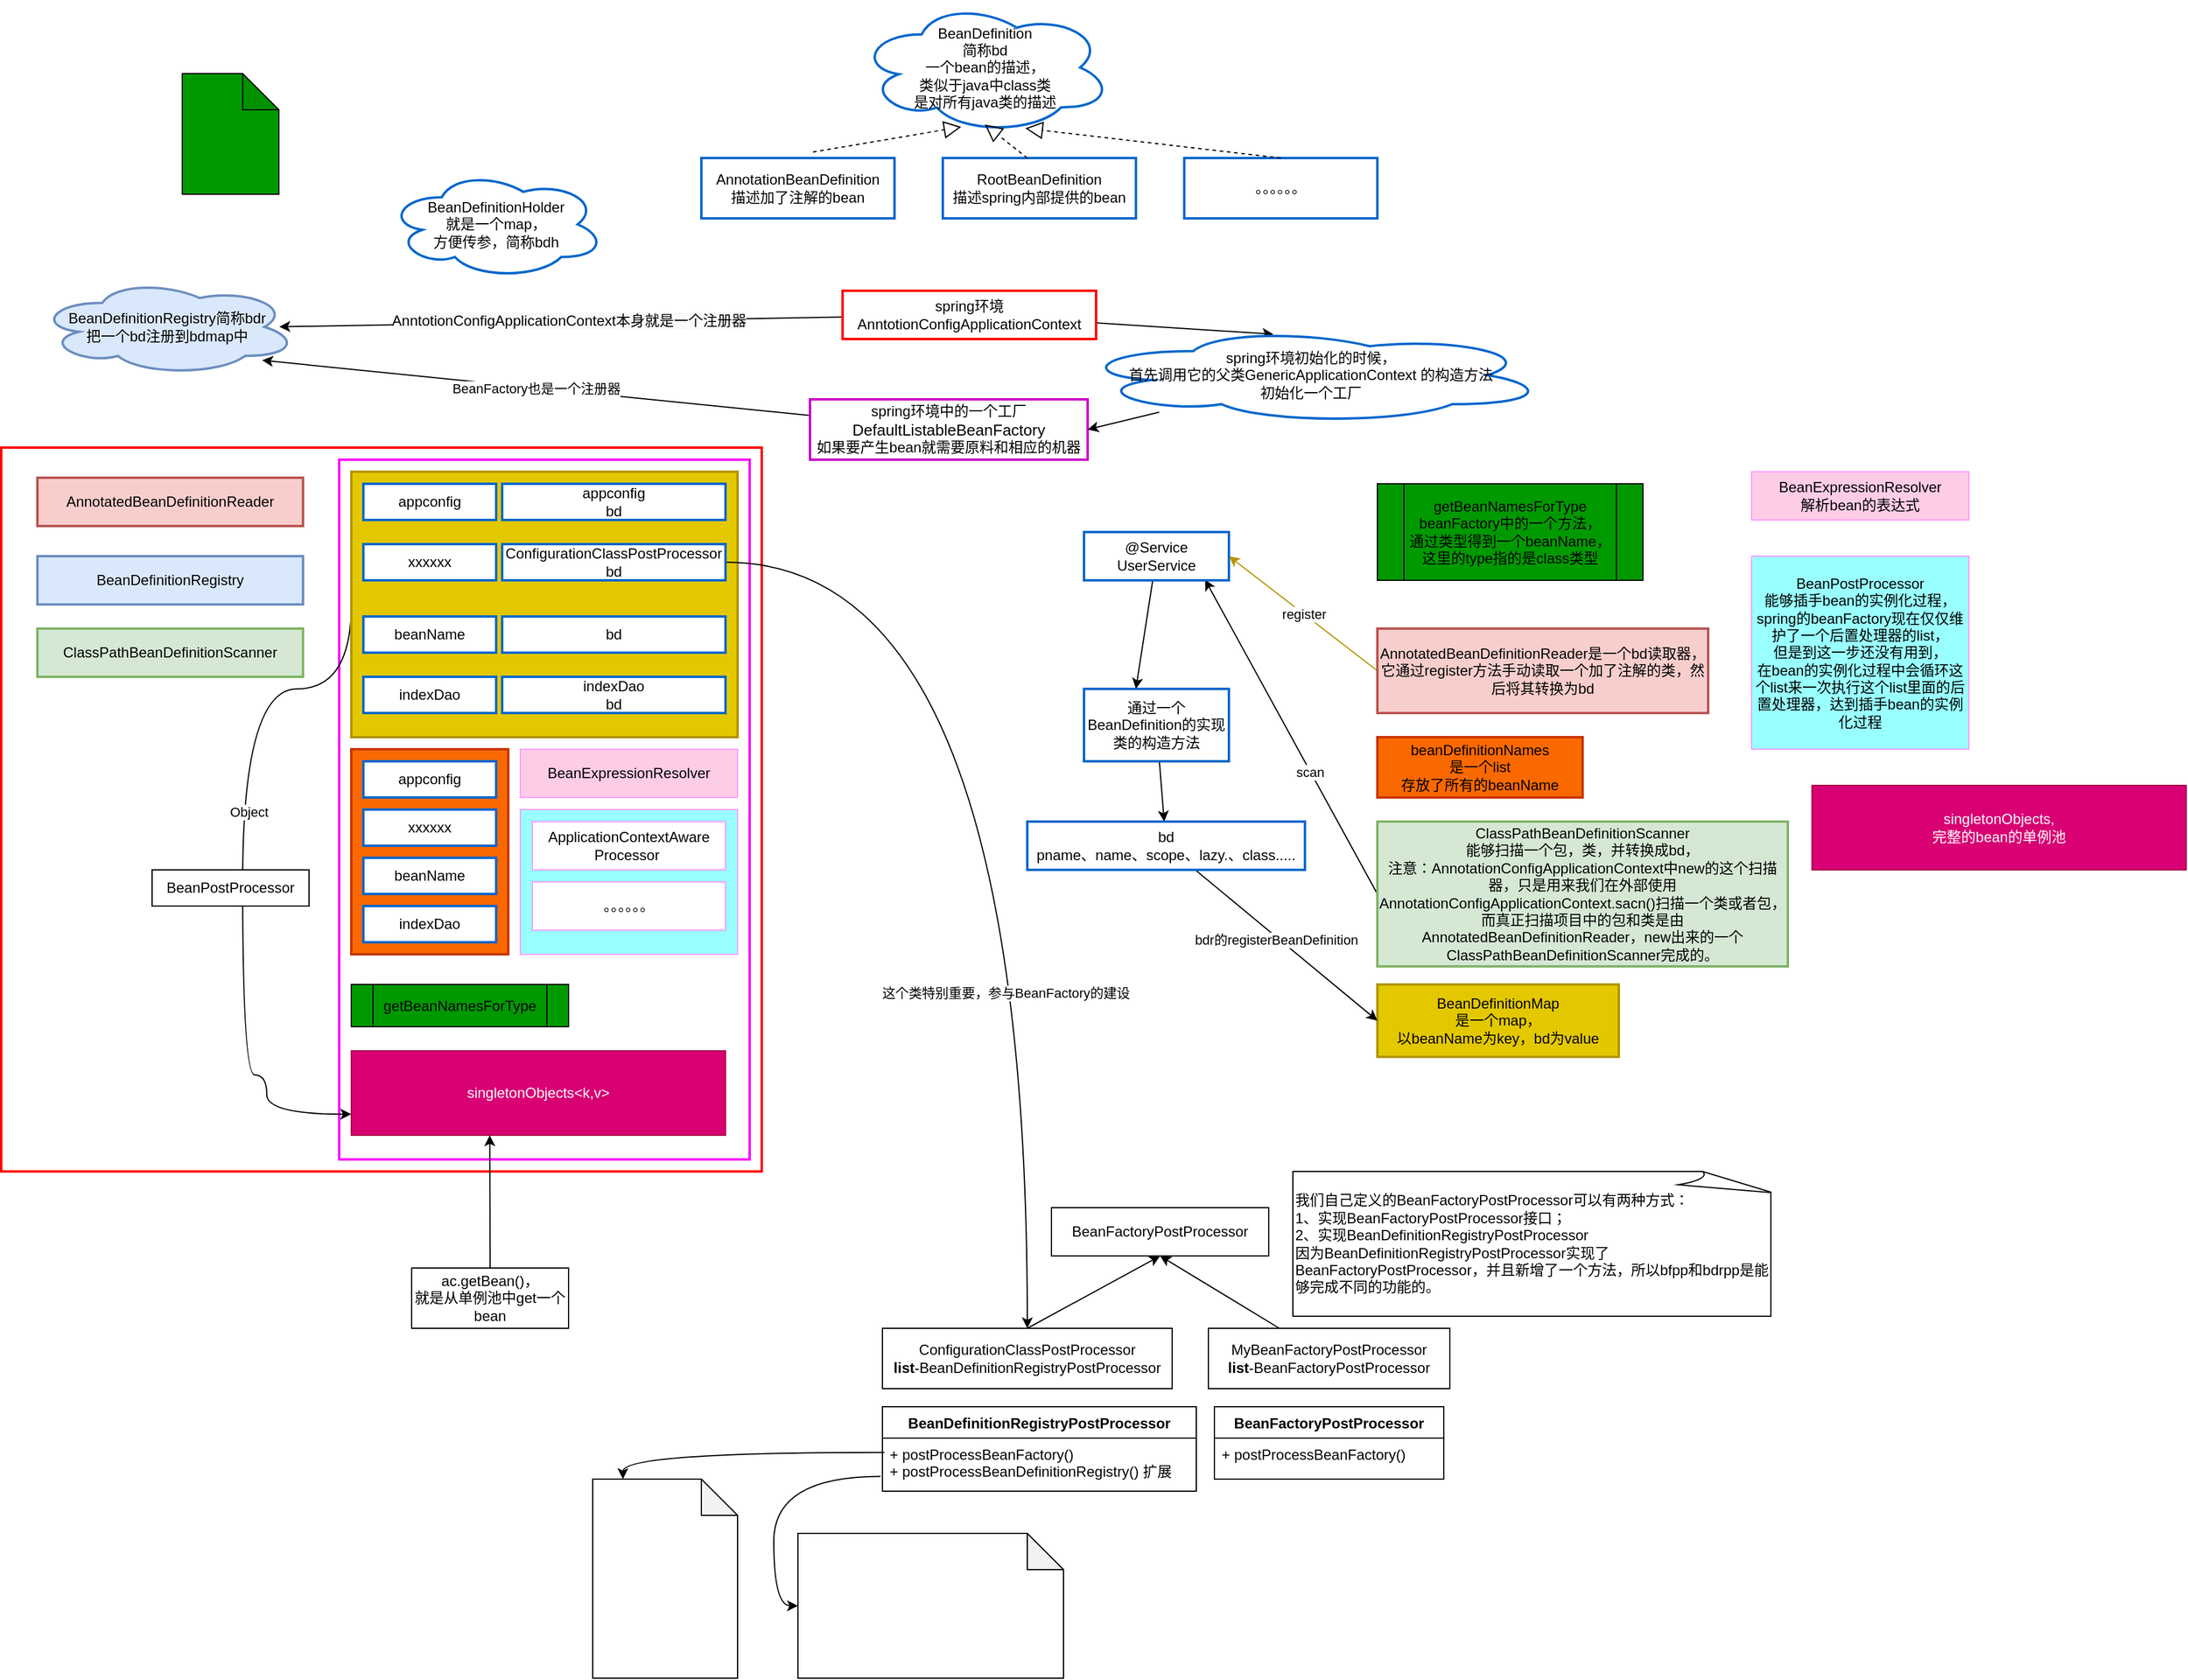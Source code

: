<mxfile version="14.0.1" type="github">
  <diagram id="CidMBvIP4f-NS0v2727S" name="Page-1">
    <mxGraphModel dx="1934" dy="1848" grid="1" gridSize="10" guides="1" tooltips="1" connect="1" arrows="1" fold="1" page="1" pageScale="1" pageWidth="827" pageHeight="1169" math="0" shadow="0">
      <root>
        <mxCell id="0" />
        <mxCell id="1" parent="0" />
        <mxCell id="_ueLWcWFyqZesx51SNEB-1" value="" style="rounded=0;whiteSpace=wrap;html=1;strokeWidth=2;strokeColor=#FF0000;fontStyle=1" parent="1" vertex="1">
          <mxGeometry x="10" y="110" width="630" height="600" as="geometry" />
        </mxCell>
        <mxCell id="_ueLWcWFyqZesx51SNEB-64" style="edgeStyle=none;rounded=0;orthogonalLoop=1;jettySize=auto;html=1;entryX=0.42;entryY=0.075;entryDx=0;entryDy=0;entryPerimeter=0;strokeColor=#000000;" parent="1" source="_ueLWcWFyqZesx51SNEB-9" target="_ueLWcWFyqZesx51SNEB-16" edge="1">
          <mxGeometry relative="1" as="geometry" />
        </mxCell>
        <mxCell id="QpV1V6VSBO6eqogt99Tp-8" style="edgeStyle=none;rounded=0;orthogonalLoop=1;jettySize=auto;html=1;entryX=0.932;entryY=0.498;entryDx=0;entryDy=0;entryPerimeter=0;strokeWidth=1;" parent="1" source="_ueLWcWFyqZesx51SNEB-9" target="_ueLWcWFyqZesx51SNEB-21" edge="1">
          <mxGeometry relative="1" as="geometry" />
        </mxCell>
        <mxCell id="QpV1V6VSBO6eqogt99Tp-9" value="&lt;span style=&quot;font-size: 12px ; background-color: rgb(248 , 249 , 250)&quot;&gt;AnntotionConfigApplicationContext本身就是一个注册器&lt;/span&gt;" style="edgeLabel;html=1;align=center;verticalAlign=middle;resizable=0;points=[];" parent="QpV1V6VSBO6eqogt99Tp-8" vertex="1" connectable="0">
          <mxGeometry x="0.226" y="-2" relative="1" as="geometry">
            <mxPoint x="58.9" as="offset" />
          </mxGeometry>
        </mxCell>
        <mxCell id="_ueLWcWFyqZesx51SNEB-9" value="spring环境&lt;br&gt;AnntotionConfigApplicationContext" style="rounded=0;whiteSpace=wrap;html=1;strokeColor=#FF0000;strokeWidth=2;" parent="1" vertex="1">
          <mxGeometry x="707" y="-20" width="210" height="40" as="geometry" />
        </mxCell>
        <mxCell id="_ueLWcWFyqZesx51SNEB-10" value="" style="rounded=0;whiteSpace=wrap;html=1;strokeWidth=2;fillColor=none;strokeColor=#FF00FF;" parent="1" vertex="1">
          <mxGeometry x="290" y="120" width="340" height="580" as="geometry" />
        </mxCell>
        <mxCell id="QpV1V6VSBO6eqogt99Tp-7" value="BeanFactory也是一个注册器" style="rounded=0;orthogonalLoop=1;jettySize=auto;html=1;entryX=0.866;entryY=0.845;entryDx=0;entryDy=0;entryPerimeter=0;strokeWidth=1;" parent="1" source="_ueLWcWFyqZesx51SNEB-11" target="_ueLWcWFyqZesx51SNEB-21" edge="1">
          <mxGeometry relative="1" as="geometry" />
        </mxCell>
        <mxCell id="_ueLWcWFyqZesx51SNEB-11" value="spring环境中的一个工厂&lt;span style=&quot;font-size: 13px&quot;&gt;DefaultListableBeanFactory&lt;br&gt;&lt;/span&gt;如果要产生bean就需要原料和相应的机器" style="rounded=0;whiteSpace=wrap;html=1;strokeWidth=2;strokeColor=#CC00CC;" parent="1" vertex="1">
          <mxGeometry x="680" y="70" width="230" height="50" as="geometry" />
        </mxCell>
        <mxCell id="QtkPJycpUKXicVEQzF9f-3" style="orthogonalLoop=1;jettySize=auto;html=1;exitX=0;exitY=0.5;exitDx=0;exitDy=0;entryX=0;entryY=0.75;entryDx=0;entryDy=0;edgeStyle=orthogonalEdgeStyle;curved=1;strokeWidth=1;" parent="1" source="_ueLWcWFyqZesx51SNEB-13" target="QtkPJycpUKXicVEQzF9f-1" edge="1">
          <mxGeometry relative="1" as="geometry">
            <Array as="points">
              <mxPoint x="300" y="310" />
              <mxPoint x="210" y="310" />
              <mxPoint x="210" y="630" />
              <mxPoint x="230" y="630" />
              <mxPoint x="230" y="663" />
            </Array>
          </mxGeometry>
        </mxCell>
        <mxCell id="QtkPJycpUKXicVEQzF9f-4" value="Object" style="edgeLabel;html=1;align=center;verticalAlign=middle;resizable=0;points=[];" parent="QtkPJycpUKXicVEQzF9f-3" vertex="1" connectable="0">
          <mxGeometry x="-0.13" y="5" relative="1" as="geometry">
            <mxPoint as="offset" />
          </mxGeometry>
        </mxCell>
        <mxCell id="_ueLWcWFyqZesx51SNEB-13" value="" style="rounded=0;whiteSpace=wrap;html=1;strokeColor=#B09500;strokeWidth=2;fillColor=#e3c800;fontColor=#ffffff;" parent="1" vertex="1">
          <mxGeometry x="300" y="130" width="320" height="220" as="geometry" />
        </mxCell>
        <mxCell id="_ueLWcWFyqZesx51SNEB-14" value="appconfig" style="rounded=0;whiteSpace=wrap;html=1;strokeColor=#0066CC;strokeWidth=2;" parent="1" vertex="1">
          <mxGeometry x="310" y="140" width="110" height="30" as="geometry" />
        </mxCell>
        <mxCell id="_ueLWcWFyqZesx51SNEB-65" style="edgeStyle=none;rounded=0;orthogonalLoop=1;jettySize=auto;html=1;entryX=1;entryY=0.5;entryDx=0;entryDy=0;strokeColor=#000000;" parent="1" source="_ueLWcWFyqZesx51SNEB-16" target="_ueLWcWFyqZesx51SNEB-11" edge="1">
          <mxGeometry relative="1" as="geometry" />
        </mxCell>
        <mxCell id="_ueLWcWFyqZesx51SNEB-16" value="spring环境初始化的时候，&lt;br&gt;首先调用它的父类GenericApplicationContext 的构造方法&lt;br&gt;初始化一个工厂" style="ellipse;shape=cloud;whiteSpace=wrap;html=1;strokeColor=#0066CC;strokeWidth=2;" parent="1" vertex="1">
          <mxGeometry x="900" y="10" width="390" height="80" as="geometry" />
        </mxCell>
        <mxCell id="_ueLWcWFyqZesx51SNEB-17" value="AnnotatedBeanDefinitionReader" style="rounded=0;whiteSpace=wrap;html=1;strokeColor=#b85450;strokeWidth=2;fillColor=#f8cecc;" parent="1" vertex="1">
          <mxGeometry x="40" y="135" width="220" height="40" as="geometry" />
        </mxCell>
        <mxCell id="_ueLWcWFyqZesx51SNEB-54" value="register" style="orthogonalLoop=1;jettySize=auto;html=1;exitX=0;exitY=0.5;exitDx=0;exitDy=0;rounded=0;entryX=1;entryY=0.5;entryDx=0;entryDy=0;fillColor=#e3c800;strokeColor=#B09500;" parent="1" source="_ueLWcWFyqZesx51SNEB-19" target="_ueLWcWFyqZesx51SNEB-51" edge="1">
          <mxGeometry relative="1" as="geometry" />
        </mxCell>
        <mxCell id="_ueLWcWFyqZesx51SNEB-19" value="AnnotatedBeanDefinitionReader是一个bd读取器，它通过register方法手动读取一个加了注解的类，然后将其转换为bd" style="rounded=0;whiteSpace=wrap;html=1;strokeColor=#b85450;strokeWidth=2;fillColor=#f8cecc;" parent="1" vertex="1">
          <mxGeometry x="1150" y="260" width="274" height="70" as="geometry" />
        </mxCell>
        <mxCell id="_ueLWcWFyqZesx51SNEB-20" value="BeanDefinitionRegistry" style="rounded=0;whiteSpace=wrap;html=1;strokeColor=#6c8ebf;strokeWidth=2;fillColor=#dae8fc;" parent="1" vertex="1">
          <mxGeometry x="40" y="200" width="220" height="40" as="geometry" />
        </mxCell>
        <mxCell id="_ueLWcWFyqZesx51SNEB-21" value="BeanDefinitionRegistry简称bdr&lt;br&gt;把一个bd注册到bdmap中" style="ellipse;shape=cloud;whiteSpace=wrap;html=1;strokeColor=#6c8ebf;strokeWidth=2;fillColor=#dae8fc;" parent="1" vertex="1">
          <mxGeometry x="40" y="-30" width="215" height="80" as="geometry" />
        </mxCell>
        <mxCell id="_ueLWcWFyqZesx51SNEB-22" value="ClassPathBeanDefinitionScanner" style="rounded=0;whiteSpace=wrap;html=1;strokeColor=#82b366;strokeWidth=2;fillColor=#d5e8d4;" parent="1" vertex="1">
          <mxGeometry x="40" y="260" width="220" height="40" as="geometry" />
        </mxCell>
        <mxCell id="_ueLWcWFyqZesx51SNEB-59" style="edgeStyle=none;rounded=0;orthogonalLoop=1;jettySize=auto;html=1;entryX=0.835;entryY=0.985;entryDx=0;entryDy=0;entryPerimeter=0;strokeColor=#000000;exitX=0;exitY=0.5;exitDx=0;exitDy=0;" parent="1" source="_ueLWcWFyqZesx51SNEB-23" target="_ueLWcWFyqZesx51SNEB-51" edge="1">
          <mxGeometry relative="1" as="geometry">
            <mxPoint x="1120" y="420" as="sourcePoint" />
          </mxGeometry>
        </mxCell>
        <mxCell id="_ueLWcWFyqZesx51SNEB-60" value="scan" style="edgeLabel;html=1;align=center;verticalAlign=middle;resizable=0;points=[];" parent="_ueLWcWFyqZesx51SNEB-59" vertex="1" connectable="0">
          <mxGeometry x="-0.226" y="1" relative="1" as="geometry">
            <mxPoint y="-1" as="offset" />
          </mxGeometry>
        </mxCell>
        <mxCell id="_ueLWcWFyqZesx51SNEB-23" value="ClassPathBeanDefinitionScanner&lt;br&gt;能够扫描一个包，类，并转换成bd，&lt;br&gt;注意：AnnotationConfigApplicationContext中new的这个扫描器，只是用来我们在外部使用AnnotationConfigApplicationContext.sacn()扫描一个类或者包，&lt;br&gt;而真正扫描项目中的包和类是由AnnotatedBeanDefinitionReader，new出来的一个ClassPathBeanDefinitionScanner完成的。" style="rounded=0;whiteSpace=wrap;html=1;strokeColor=#82b366;strokeWidth=2;fillColor=#d5e8d4;" parent="1" vertex="1">
          <mxGeometry x="1150" y="420" width="340" height="120" as="geometry" />
        </mxCell>
        <mxCell id="_ueLWcWFyqZesx51SNEB-24" value="BeanDefinitionHolder&lt;br&gt;就是一个map，&lt;br&gt;方便传参，简称bdh" style="ellipse;shape=cloud;whiteSpace=wrap;html=1;strokeColor=#0066CC;strokeWidth=2;" parent="1" vertex="1">
          <mxGeometry x="330" y="-120" width="180" height="90" as="geometry" />
        </mxCell>
        <mxCell id="_ueLWcWFyqZesx51SNEB-25" value="BeanDefinition&lt;br&gt;简称bd&lt;br&gt;一个bean的描述，&lt;br&gt;类似于java中class类&lt;br&gt;是对所有java类的描述" style="ellipse;shape=cloud;whiteSpace=wrap;html=1;strokeColor=#0066CC;strokeWidth=2;" parent="1" vertex="1">
          <mxGeometry x="720" y="-260" width="210" height="110" as="geometry" />
        </mxCell>
        <mxCell id="_ueLWcWFyqZesx51SNEB-27" value="AnnotationBeanDefinition&lt;br&gt;描述加了注解的bean" style="rounded=0;whiteSpace=wrap;html=1;strokeColor=#0066CC;strokeWidth=2;" parent="1" vertex="1">
          <mxGeometry x="590" y="-130" width="160" height="50" as="geometry" />
        </mxCell>
        <mxCell id="_ueLWcWFyqZesx51SNEB-29" value="RootBeanDefinition&lt;br&gt;描述spring内部提供的bean" style="rounded=0;whiteSpace=wrap;html=1;strokeColor=#0066CC;strokeWidth=2;" parent="1" vertex="1">
          <mxGeometry x="790" y="-130" width="160" height="50" as="geometry" />
        </mxCell>
        <mxCell id="_ueLWcWFyqZesx51SNEB-30" value="。。。。。。" style="rounded=0;whiteSpace=wrap;html=1;strokeColor=#0066CC;strokeWidth=2;" parent="1" vertex="1">
          <mxGeometry x="990" y="-130" width="160" height="50" as="geometry" />
        </mxCell>
        <mxCell id="_ueLWcWFyqZesx51SNEB-31" value="" style="endArrow=block;dashed=1;endFill=0;endSize=12;html=1;exitX=0.578;exitY=-0.1;exitDx=0;exitDy=0;exitPerimeter=0;entryX=0.406;entryY=0.947;entryDx=0;entryDy=0;entryPerimeter=0;" parent="1" source="_ueLWcWFyqZesx51SNEB-27" target="_ueLWcWFyqZesx51SNEB-25" edge="1">
          <mxGeometry width="160" relative="1" as="geometry">
            <mxPoint x="740" y="-150" as="sourcePoint" />
            <mxPoint x="765" y="-230" as="targetPoint" />
          </mxGeometry>
        </mxCell>
        <mxCell id="_ueLWcWFyqZesx51SNEB-32" value="" style="endArrow=block;dashed=1;endFill=0;endSize=12;html=1;exitX=0.578;exitY=-0.1;exitDx=0;exitDy=0;exitPerimeter=0;entryX=0.499;entryY=0.929;entryDx=0;entryDy=0;entryPerimeter=0;" parent="1" target="_ueLWcWFyqZesx51SNEB-25" edge="1">
          <mxGeometry width="160" relative="1" as="geometry">
            <mxPoint x="860" y="-130" as="sourcePoint" />
            <mxPoint x="931.18" y="-217.2" as="targetPoint" />
          </mxGeometry>
        </mxCell>
        <mxCell id="_ueLWcWFyqZesx51SNEB-33" value="" style="endArrow=block;dashed=1;endFill=0;endSize=12;html=1;exitX=0.5;exitY=0;exitDx=0;exitDy=0;entryX=0.659;entryY=0.958;entryDx=0;entryDy=0;entryPerimeter=0;" parent="1" source="_ueLWcWFyqZesx51SNEB-30" target="_ueLWcWFyqZesx51SNEB-25" edge="1">
          <mxGeometry width="160" relative="1" as="geometry">
            <mxPoint x="870" y="-120" as="sourcePoint" />
            <mxPoint x="774.79" y="-217.81" as="targetPoint" />
          </mxGeometry>
        </mxCell>
        <mxCell id="_ueLWcWFyqZesx51SNEB-35" value="xxxxxx" style="rounded=0;whiteSpace=wrap;html=1;strokeColor=#0066CC;strokeWidth=2;" parent="1" vertex="1">
          <mxGeometry x="310" y="190" width="110" height="30" as="geometry" />
        </mxCell>
        <mxCell id="_ueLWcWFyqZesx51SNEB-38" value="appconfig&lt;br&gt;bd" style="rounded=0;whiteSpace=wrap;html=1;strokeColor=#0066CC;strokeWidth=2;" parent="1" vertex="1">
          <mxGeometry x="425" y="140" width="185" height="30" as="geometry" />
        </mxCell>
        <mxCell id="QtkPJycpUKXicVEQzF9f-10" style="edgeStyle=orthogonalEdgeStyle;curved=1;orthogonalLoop=1;jettySize=auto;html=1;strokeWidth=1;" parent="1" source="_ueLWcWFyqZesx51SNEB-39" target="QpV1V6VSBO6eqogt99Tp-11" edge="1">
          <mxGeometry relative="1" as="geometry" />
        </mxCell>
        <mxCell id="QtkPJycpUKXicVEQzF9f-11" value="这个类特别重要，参与BeanFactory的建设" style="edgeLabel;html=1;align=center;verticalAlign=middle;resizable=0;points=[];" parent="QtkPJycpUKXicVEQzF9f-10" vertex="1" connectable="0">
          <mxGeometry x="0.372" y="-18" relative="1" as="geometry">
            <mxPoint as="offset" />
          </mxGeometry>
        </mxCell>
        <mxCell id="_ueLWcWFyqZesx51SNEB-39" value="ConfigurationClassPostProcessor&lt;br&gt;bd" style="rounded=0;whiteSpace=wrap;html=1;strokeColor=#0066CC;strokeWidth=2;" parent="1" vertex="1">
          <mxGeometry x="425" y="190" width="185" height="30" as="geometry" />
        </mxCell>
        <mxCell id="_ueLWcWFyqZesx51SNEB-42" value="indexDao&lt;br&gt;bd" style="rounded=0;whiteSpace=wrap;html=1;strokeColor=#0066CC;strokeWidth=2;" parent="1" vertex="1">
          <mxGeometry x="425" y="300" width="185" height="30" as="geometry" />
        </mxCell>
        <mxCell id="_ueLWcWFyqZesx51SNEB-43" value="&lt;font color=&quot;#000000&quot;&gt;BeanDefinitionMap&lt;br&gt;是一个map，&lt;br&gt;以beanName为key，bd为value&lt;/font&gt;" style="rounded=0;whiteSpace=wrap;html=1;strokeColor=#B09500;strokeWidth=2;fillColor=#e3c800;fontColor=#ffffff;" parent="1" vertex="1">
          <mxGeometry x="1150" y="555" width="200" height="60" as="geometry" />
        </mxCell>
        <mxCell id="_ueLWcWFyqZesx51SNEB-44" value="" style="rounded=0;whiteSpace=wrap;html=1;strokeColor=#C73500;strokeWidth=2;fillColor=#fa6800;fontColor=#ffffff;" parent="1" vertex="1">
          <mxGeometry x="300" y="360" width="130" height="170" as="geometry" />
        </mxCell>
        <mxCell id="_ueLWcWFyqZesx51SNEB-46" value="appconfig&lt;span style=&quot;color: rgba(0 , 0 , 0 , 0) ; font-family: monospace ; font-size: 0px&quot;&gt;%3CmxGraphModel%3E%3Croot%3E%3CmxCell%20id%3D%220%22%2F%3E%3CmxCell%20id%3D%221%22%20parent%3D%220%22%2F%3E%3CmxCell%20id%3D%222%22%20value%3D%22indexDao%22%20style%3D%22rounded%3D0%3BwhiteSpace%3Dwrap%3Bhtml%3D1%3BstrokeColor%3D%230066CC%3BstrokeWidth%3D2%3B%22%20vertex%3D%221%22%20parent%3D%221%22%3E%3CmxGeometry%20x%3D%22310%22%20y%3D%22320%22%20width%3D%22110%22%20height%3D%2230%22%20as%3D%22geometry%22%2F%3E%3C%2FmxCell%3E%3C%2Froot%3E%3C%2FmxGraphModel%3E&lt;/span&gt;" style="rounded=0;whiteSpace=wrap;html=1;strokeColor=#0066CC;strokeWidth=2;" parent="1" vertex="1">
          <mxGeometry x="310" y="370" width="110" height="30" as="geometry" />
        </mxCell>
        <mxCell id="_ueLWcWFyqZesx51SNEB-47" value="xxxxxx" style="rounded=0;whiteSpace=wrap;html=1;strokeColor=#0066CC;strokeWidth=2;" parent="1" vertex="1">
          <mxGeometry x="310" y="410" width="110" height="30" as="geometry" />
        </mxCell>
        <mxCell id="_ueLWcWFyqZesx51SNEB-48" value="beanName" style="rounded=0;whiteSpace=wrap;html=1;strokeColor=#0066CC;strokeWidth=2;" parent="1" vertex="1">
          <mxGeometry x="310" y="450" width="110" height="30" as="geometry" />
        </mxCell>
        <mxCell id="_ueLWcWFyqZesx51SNEB-49" value="indexDao" style="rounded=0;whiteSpace=wrap;html=1;strokeColor=#0066CC;strokeWidth=2;" parent="1" vertex="1">
          <mxGeometry x="310" y="490" width="110" height="30" as="geometry" />
        </mxCell>
        <mxCell id="_ueLWcWFyqZesx51SNEB-50" value="&lt;font color=&quot;#000000&quot;&gt;beanDefinitionNames&lt;br&gt;是一个list&lt;br&gt;存放了所有的beanName&lt;/font&gt;" style="rounded=0;whiteSpace=wrap;html=1;strokeColor=#C73500;strokeWidth=2;fillColor=#fa6800;fontColor=#ffffff;" parent="1" vertex="1">
          <mxGeometry x="1150" y="350" width="170" height="50" as="geometry" />
        </mxCell>
        <mxCell id="_ueLWcWFyqZesx51SNEB-55" style="edgeStyle=none;rounded=0;orthogonalLoop=1;jettySize=auto;html=1;entryX=0.358;entryY=0;entryDx=0;entryDy=0;entryPerimeter=0;strokeColor=#000000;" parent="1" source="_ueLWcWFyqZesx51SNEB-51" target="_ueLWcWFyqZesx51SNEB-52" edge="1">
          <mxGeometry relative="1" as="geometry" />
        </mxCell>
        <mxCell id="_ueLWcWFyqZesx51SNEB-51" value="@Service&lt;br&gt;UserService" style="rounded=0;whiteSpace=wrap;html=1;strokeColor=#0066CC;strokeWidth=2;" parent="1" vertex="1">
          <mxGeometry x="907" y="180" width="120" height="40" as="geometry" />
        </mxCell>
        <mxCell id="_ueLWcWFyqZesx51SNEB-56" value="" style="edgeStyle=none;rounded=0;orthogonalLoop=1;jettySize=auto;html=1;strokeColor=#000000;" parent="1" source="_ueLWcWFyqZesx51SNEB-52" target="_ueLWcWFyqZesx51SNEB-53" edge="1">
          <mxGeometry relative="1" as="geometry" />
        </mxCell>
        <mxCell id="_ueLWcWFyqZesx51SNEB-52" value="通过一个BeanDefinition的实现类的构造方法" style="rounded=0;whiteSpace=wrap;html=1;strokeColor=#0066CC;strokeWidth=2;" parent="1" vertex="1">
          <mxGeometry x="907" y="310" width="120" height="60" as="geometry" />
        </mxCell>
        <mxCell id="_ueLWcWFyqZesx51SNEB-57" style="edgeStyle=none;rounded=0;orthogonalLoop=1;jettySize=auto;html=1;entryX=0;entryY=0.5;entryDx=0;entryDy=0;strokeColor=#000000;" parent="1" source="_ueLWcWFyqZesx51SNEB-53" target="_ueLWcWFyqZesx51SNEB-43" edge="1">
          <mxGeometry relative="1" as="geometry" />
        </mxCell>
        <mxCell id="_ueLWcWFyqZesx51SNEB-58" value="bdr的registerBeanDefinition" style="edgeLabel;html=1;align=center;verticalAlign=middle;resizable=0;points=[];" parent="_ueLWcWFyqZesx51SNEB-57" vertex="1" connectable="0">
          <mxGeometry x="-0.249" y="4" relative="1" as="geometry">
            <mxPoint x="7.31" y="13.75" as="offset" />
          </mxGeometry>
        </mxCell>
        <mxCell id="_ueLWcWFyqZesx51SNEB-53" value="bd&lt;br&gt;pname、name、scope、lazy.、class....." style="rounded=0;whiteSpace=wrap;html=1;strokeColor=#0066CC;strokeWidth=2;" parent="1" vertex="1">
          <mxGeometry x="860" y="420" width="230" height="40" as="geometry" />
        </mxCell>
        <mxCell id="QpV1V6VSBO6eqogt99Tp-1" value="BeanExpressionResolver" style="rounded=0;whiteSpace=wrap;html=1;strokeColor=#FF99FF;fillColor=#FFCCE6;" parent="1" vertex="1">
          <mxGeometry x="440" y="360" width="180" height="40" as="geometry" />
        </mxCell>
        <mxCell id="QpV1V6VSBO6eqogt99Tp-2" value="" style="rounded=0;whiteSpace=wrap;html=1;strokeColor=#FF99FF;fillColor=#99FFFF;" parent="1" vertex="1">
          <mxGeometry x="440" y="410" width="180" height="120" as="geometry" />
        </mxCell>
        <mxCell id="QpV1V6VSBO6eqogt99Tp-3" value="ApplicationContextAware&lt;br&gt;Processor&amp;nbsp;" style="rounded=0;whiteSpace=wrap;html=1;strokeColor=#FF99FF;fillColor=#FFFFFF;" parent="1" vertex="1">
          <mxGeometry x="450" y="420" width="160" height="40" as="geometry" />
        </mxCell>
        <mxCell id="QpV1V6VSBO6eqogt99Tp-4" value="。。。。。。" style="rounded=0;whiteSpace=wrap;html=1;strokeColor=#FF99FF;fillColor=#FFFFFF;" parent="1" vertex="1">
          <mxGeometry x="450" y="470" width="160" height="40" as="geometry" />
        </mxCell>
        <mxCell id="QpV1V6VSBO6eqogt99Tp-5" value="BeanPostProcessor&lt;br&gt;能够插手bean的实例化过程，&lt;br&gt;spring的beanFactory现在仅仅维护了一个后置处理器的list，&lt;br&gt;但是到这一步还没有用到，&lt;br&gt;在bean的实例化过程中会循环这个list来一次执行这个list里面的后置处理器，达到插手bean的实例化过程" style="rounded=0;whiteSpace=wrap;html=1;strokeColor=#FF99FF;fillColor=#99FFFF;" parent="1" vertex="1">
          <mxGeometry x="1460" y="200" width="180" height="160" as="geometry" />
        </mxCell>
        <mxCell id="QpV1V6VSBO6eqogt99Tp-6" value="BeanExpressionResolver&lt;br&gt;解析bean的表达式" style="rounded=0;whiteSpace=wrap;html=1;strokeColor=#FF99FF;fillColor=#FFCCE6;" parent="1" vertex="1">
          <mxGeometry x="1460" y="130" width="180" height="40" as="geometry" />
        </mxCell>
        <mxCell id="QpV1V6VSBO6eqogt99Tp-10" value="BeanFactoryPostProcessor" style="rounded=0;whiteSpace=wrap;html=1;fillColor=#FFFFFF;" parent="1" vertex="1">
          <mxGeometry x="880" y="740" width="180" height="40" as="geometry" />
        </mxCell>
        <mxCell id="QpV1V6VSBO6eqogt99Tp-13" style="edgeStyle=none;rounded=0;orthogonalLoop=1;jettySize=auto;html=1;exitX=0.5;exitY=0;exitDx=0;exitDy=0;entryX=0.5;entryY=1;entryDx=0;entryDy=0;strokeWidth=1;" parent="1" source="QpV1V6VSBO6eqogt99Tp-11" target="QpV1V6VSBO6eqogt99Tp-10" edge="1">
          <mxGeometry relative="1" as="geometry" />
        </mxCell>
        <mxCell id="QpV1V6VSBO6eqogt99Tp-11" value="ConfigurationClassPostProcessor&lt;br&gt;&lt;b&gt;list&lt;/b&gt;-BeanDefinitionRegistryPostProcessor" style="rounded=0;whiteSpace=wrap;html=1;fillColor=#FFFFFF;" parent="1" vertex="1">
          <mxGeometry x="740" y="840" width="240" height="50" as="geometry" />
        </mxCell>
        <mxCell id="QpV1V6VSBO6eqogt99Tp-14" style="edgeStyle=none;rounded=0;orthogonalLoop=1;jettySize=auto;html=1;strokeWidth=1;entryX=0.5;entryY=1;entryDx=0;entryDy=0;" parent="1" source="QpV1V6VSBO6eqogt99Tp-12" target="QpV1V6VSBO6eqogt99Tp-10" edge="1">
          <mxGeometry relative="1" as="geometry">
            <mxPoint x="978" y="790" as="targetPoint" />
          </mxGeometry>
        </mxCell>
        <mxCell id="QpV1V6VSBO6eqogt99Tp-12" value="MyBeanFactoryPostProcessor&lt;br&gt;&lt;b&gt;list&lt;/b&gt;-BeanFactoryPostProcessor" style="rounded=0;whiteSpace=wrap;html=1;fillColor=#FFFFFF;" parent="1" vertex="1">
          <mxGeometry x="1010" y="840" width="200" height="50" as="geometry" />
        </mxCell>
        <mxCell id="QpV1V6VSBO6eqogt99Tp-15" value="我们自己定义的BeanFactoryPostProcessor可以有两种方式：&lt;br&gt;1、实现BeanFactoryPostProcessor接口；&lt;br&gt;2、实现BeanDefinitionRegistryPostProcessor&lt;br&gt;因为BeanDefinitionRegistryPostProcessor实现了BeanFactoryPostProcessor，并且新增了一个方法，所以bfpp和bdrpp是能够完成不同的功能的。" style="whiteSpace=wrap;html=1;shape=mxgraph.basic.document;strokeColor=#000000;fillColor=#FFFFFF;align=left;" parent="1" vertex="1">
          <mxGeometry x="1080" y="710" width="400" height="120" as="geometry" />
        </mxCell>
        <mxCell id="QpV1V6VSBO6eqogt99Tp-23" value="BeanDefinitionRegistryPostProcessor" style="swimlane;fontStyle=1;align=center;verticalAlign=top;childLayout=stackLayout;horizontal=1;startSize=26;horizontalStack=0;resizeParent=1;resizeParentMax=0;resizeLast=0;collapsible=1;marginBottom=0;strokeColor=#000000;fillColor=#FFFFFF;" parent="1" vertex="1">
          <mxGeometry x="740" y="905" width="260" height="70" as="geometry" />
        </mxCell>
        <mxCell id="QpV1V6VSBO6eqogt99Tp-26" value="+ postProcessBeanFactory()&#xa;+ postProcessBeanDefinitionRegistry() 扩展&#xa;" style="text;strokeColor=none;fillColor=none;align=left;verticalAlign=top;spacingLeft=4;spacingRight=4;overflow=hidden;rotatable=0;points=[[0,0.5],[1,0.5]];portConstraint=eastwest;" parent="QpV1V6VSBO6eqogt99Tp-23" vertex="1">
          <mxGeometry y="26" width="260" height="44" as="geometry" />
        </mxCell>
        <mxCell id="QpV1V6VSBO6eqogt99Tp-27" value="BeanFactoryPostProcessor" style="swimlane;fontStyle=1;align=center;verticalAlign=top;childLayout=stackLayout;horizontal=1;startSize=26;horizontalStack=0;resizeParent=1;resizeParentMax=0;resizeLast=0;collapsible=1;marginBottom=0;strokeColor=#000000;fillColor=#FFFFFF;" parent="1" vertex="1">
          <mxGeometry x="1015" y="905" width="190" height="60" as="geometry">
            <mxRectangle x="620" y="926" width="190" height="26" as="alternateBounds" />
          </mxGeometry>
        </mxCell>
        <mxCell id="QpV1V6VSBO6eqogt99Tp-30" value="+ postProcessBeanFactory()" style="text;strokeColor=none;fillColor=none;align=left;verticalAlign=top;spacingLeft=4;spacingRight=4;overflow=hidden;rotatable=0;points=[[0,0.5],[1,0.5]];portConstraint=eastwest;" parent="QpV1V6VSBO6eqogt99Tp-27" vertex="1">
          <mxGeometry y="26" width="190" height="34" as="geometry" />
        </mxCell>
        <mxCell id="QpV1V6VSBO6eqogt99Tp-34" value="bd" style="rounded=0;whiteSpace=wrap;html=1;strokeColor=#0066CC;strokeWidth=2;" parent="1" vertex="1">
          <mxGeometry x="425" y="250" width="185" height="30" as="geometry" />
        </mxCell>
        <mxCell id="QpV1V6VSBO6eqogt99Tp-35" value="beanName" style="rounded=0;whiteSpace=wrap;html=1;strokeColor=#0066CC;strokeWidth=2;" parent="1" vertex="1">
          <mxGeometry x="310" y="250" width="110" height="30" as="geometry" />
        </mxCell>
        <mxCell id="QpV1V6VSBO6eqogt99Tp-36" value="indexDao" style="rounded=0;whiteSpace=wrap;html=1;strokeColor=#0066CC;strokeWidth=2;" parent="1" vertex="1">
          <mxGeometry x="310" y="300" width="110" height="30" as="geometry" />
        </mxCell>
        <mxCell id="QpV1V6VSBO6eqogt99Tp-37" value="getBeanNamesForType" style="shape=process;whiteSpace=wrap;html=1;backgroundOutline=1;strokeColor=#000000;fillColor=#009900;" parent="1" vertex="1">
          <mxGeometry x="300" y="555" width="180" height="35" as="geometry" />
        </mxCell>
        <mxCell id="QpV1V6VSBO6eqogt99Tp-38" value="getBeanNamesForType&lt;br&gt;beanFactory中的一个方法，&lt;br&gt;通过类型得到一个beanName，&lt;br&gt;这里的type指的是class类型" style="shape=process;whiteSpace=wrap;html=1;backgroundOutline=1;strokeColor=#000000;fillColor=#009900;" parent="1" vertex="1">
          <mxGeometry x="1150" y="140" width="220" height="80" as="geometry" />
        </mxCell>
        <mxCell id="QpV1V6VSBO6eqogt99Tp-39" value="" style="shape=note;whiteSpace=wrap;html=1;backgroundOutline=1;darkOpacity=0.05;strokeColor=#000000;fillColor=#009900;" parent="1" vertex="1">
          <mxGeometry x="160" y="-200" width="80" height="100" as="geometry" />
        </mxCell>
        <mxCell id="QtkPJycpUKXicVEQzF9f-1" value="singletonObjects&amp;lt;k,v&amp;gt;" style="rounded=0;whiteSpace=wrap;html=1;fillColor=#d80073;strokeColor=#A50040;fontColor=#ffffff;" parent="1" vertex="1">
          <mxGeometry x="300" y="610" width="310" height="70" as="geometry" />
        </mxCell>
        <mxCell id="QtkPJycpUKXicVEQzF9f-2" value="BeanPostProcessor" style="rounded=0;whiteSpace=wrap;html=1;" parent="1" vertex="1">
          <mxGeometry x="135" y="460" width="130" height="30" as="geometry" />
        </mxCell>
        <mxCell id="QtkPJycpUKXicVEQzF9f-6" style="orthogonalLoop=1;jettySize=auto;html=1;entryX=0.37;entryY=1;entryDx=0;entryDy=0;entryPerimeter=0;strokeWidth=1;edgeStyle=orthogonalEdgeStyle;curved=1;" parent="1" source="QtkPJycpUKXicVEQzF9f-5" target="QtkPJycpUKXicVEQzF9f-1" edge="1">
          <mxGeometry relative="1" as="geometry" />
        </mxCell>
        <mxCell id="QtkPJycpUKXicVEQzF9f-5" value="ac.getBean()，&lt;br&gt;就是从单例池中get一个bean" style="rounded=0;whiteSpace=wrap;html=1;" parent="1" vertex="1">
          <mxGeometry x="350" y="790" width="130" height="50" as="geometry" />
        </mxCell>
        <mxCell id="QtkPJycpUKXicVEQzF9f-7" value="singletonObjects,&lt;br&gt;完整的bean的单例池" style="rounded=0;whiteSpace=wrap;html=1;fillColor=#d80073;strokeColor=#A50040;fontColor=#ffffff;" parent="1" vertex="1">
          <mxGeometry x="1510" y="390" width="310" height="70" as="geometry" />
        </mxCell>
        <mxCell id="QtkPJycpUKXicVEQzF9f-12" value="" style="shape=note;whiteSpace=wrap;html=1;backgroundOutline=1;darkOpacity=0.05;" parent="1" vertex="1">
          <mxGeometry x="500" y="965" width="120" height="165" as="geometry" />
        </mxCell>
        <mxCell id="QtkPJycpUKXicVEQzF9f-13" style="edgeStyle=orthogonalEdgeStyle;curved=1;orthogonalLoop=1;jettySize=auto;html=1;entryX=0;entryY=0;entryDx=25;entryDy=0;entryPerimeter=0;strokeWidth=1;exitX=0.006;exitY=0.269;exitDx=0;exitDy=0;exitPerimeter=0;" parent="1" source="QpV1V6VSBO6eqogt99Tp-26" target="QtkPJycpUKXicVEQzF9f-12" edge="1">
          <mxGeometry relative="1" as="geometry" />
        </mxCell>
        <mxCell id="QtkPJycpUKXicVEQzF9f-14" value="" style="shape=note;whiteSpace=wrap;html=1;backgroundOutline=1;darkOpacity=0.05;" parent="1" vertex="1">
          <mxGeometry x="670" y="1010" width="220" height="120" as="geometry" />
        </mxCell>
        <mxCell id="QtkPJycpUKXicVEQzF9f-15" style="edgeStyle=orthogonalEdgeStyle;curved=1;orthogonalLoop=1;jettySize=auto;html=1;entryX=0;entryY=0.5;entryDx=0;entryDy=0;entryPerimeter=0;strokeWidth=1;exitX=-0.006;exitY=0.723;exitDx=0;exitDy=0;exitPerimeter=0;" parent="1" source="QpV1V6VSBO6eqogt99Tp-26" target="QtkPJycpUKXicVEQzF9f-14" edge="1">
          <mxGeometry relative="1" as="geometry" />
        </mxCell>
      </root>
    </mxGraphModel>
  </diagram>
</mxfile>
